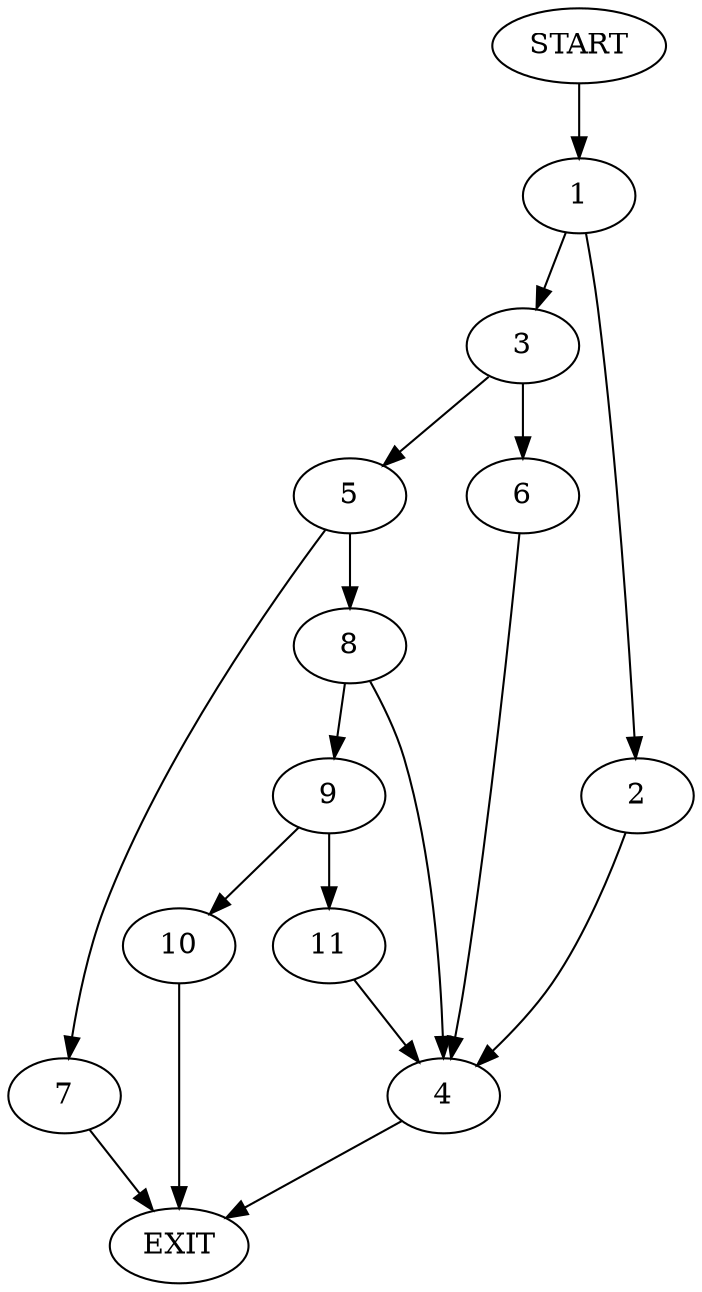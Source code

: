 digraph {
0 [label="START"]
12 [label="EXIT"]
0 -> 1
1 -> 2
1 -> 3
2 -> 4
3 -> 5
3 -> 6
4 -> 12
5 -> 7
5 -> 8
6 -> 4
8 -> 9
8 -> 4
7 -> 12
9 -> 10
9 -> 11
10 -> 12
11 -> 4
}
